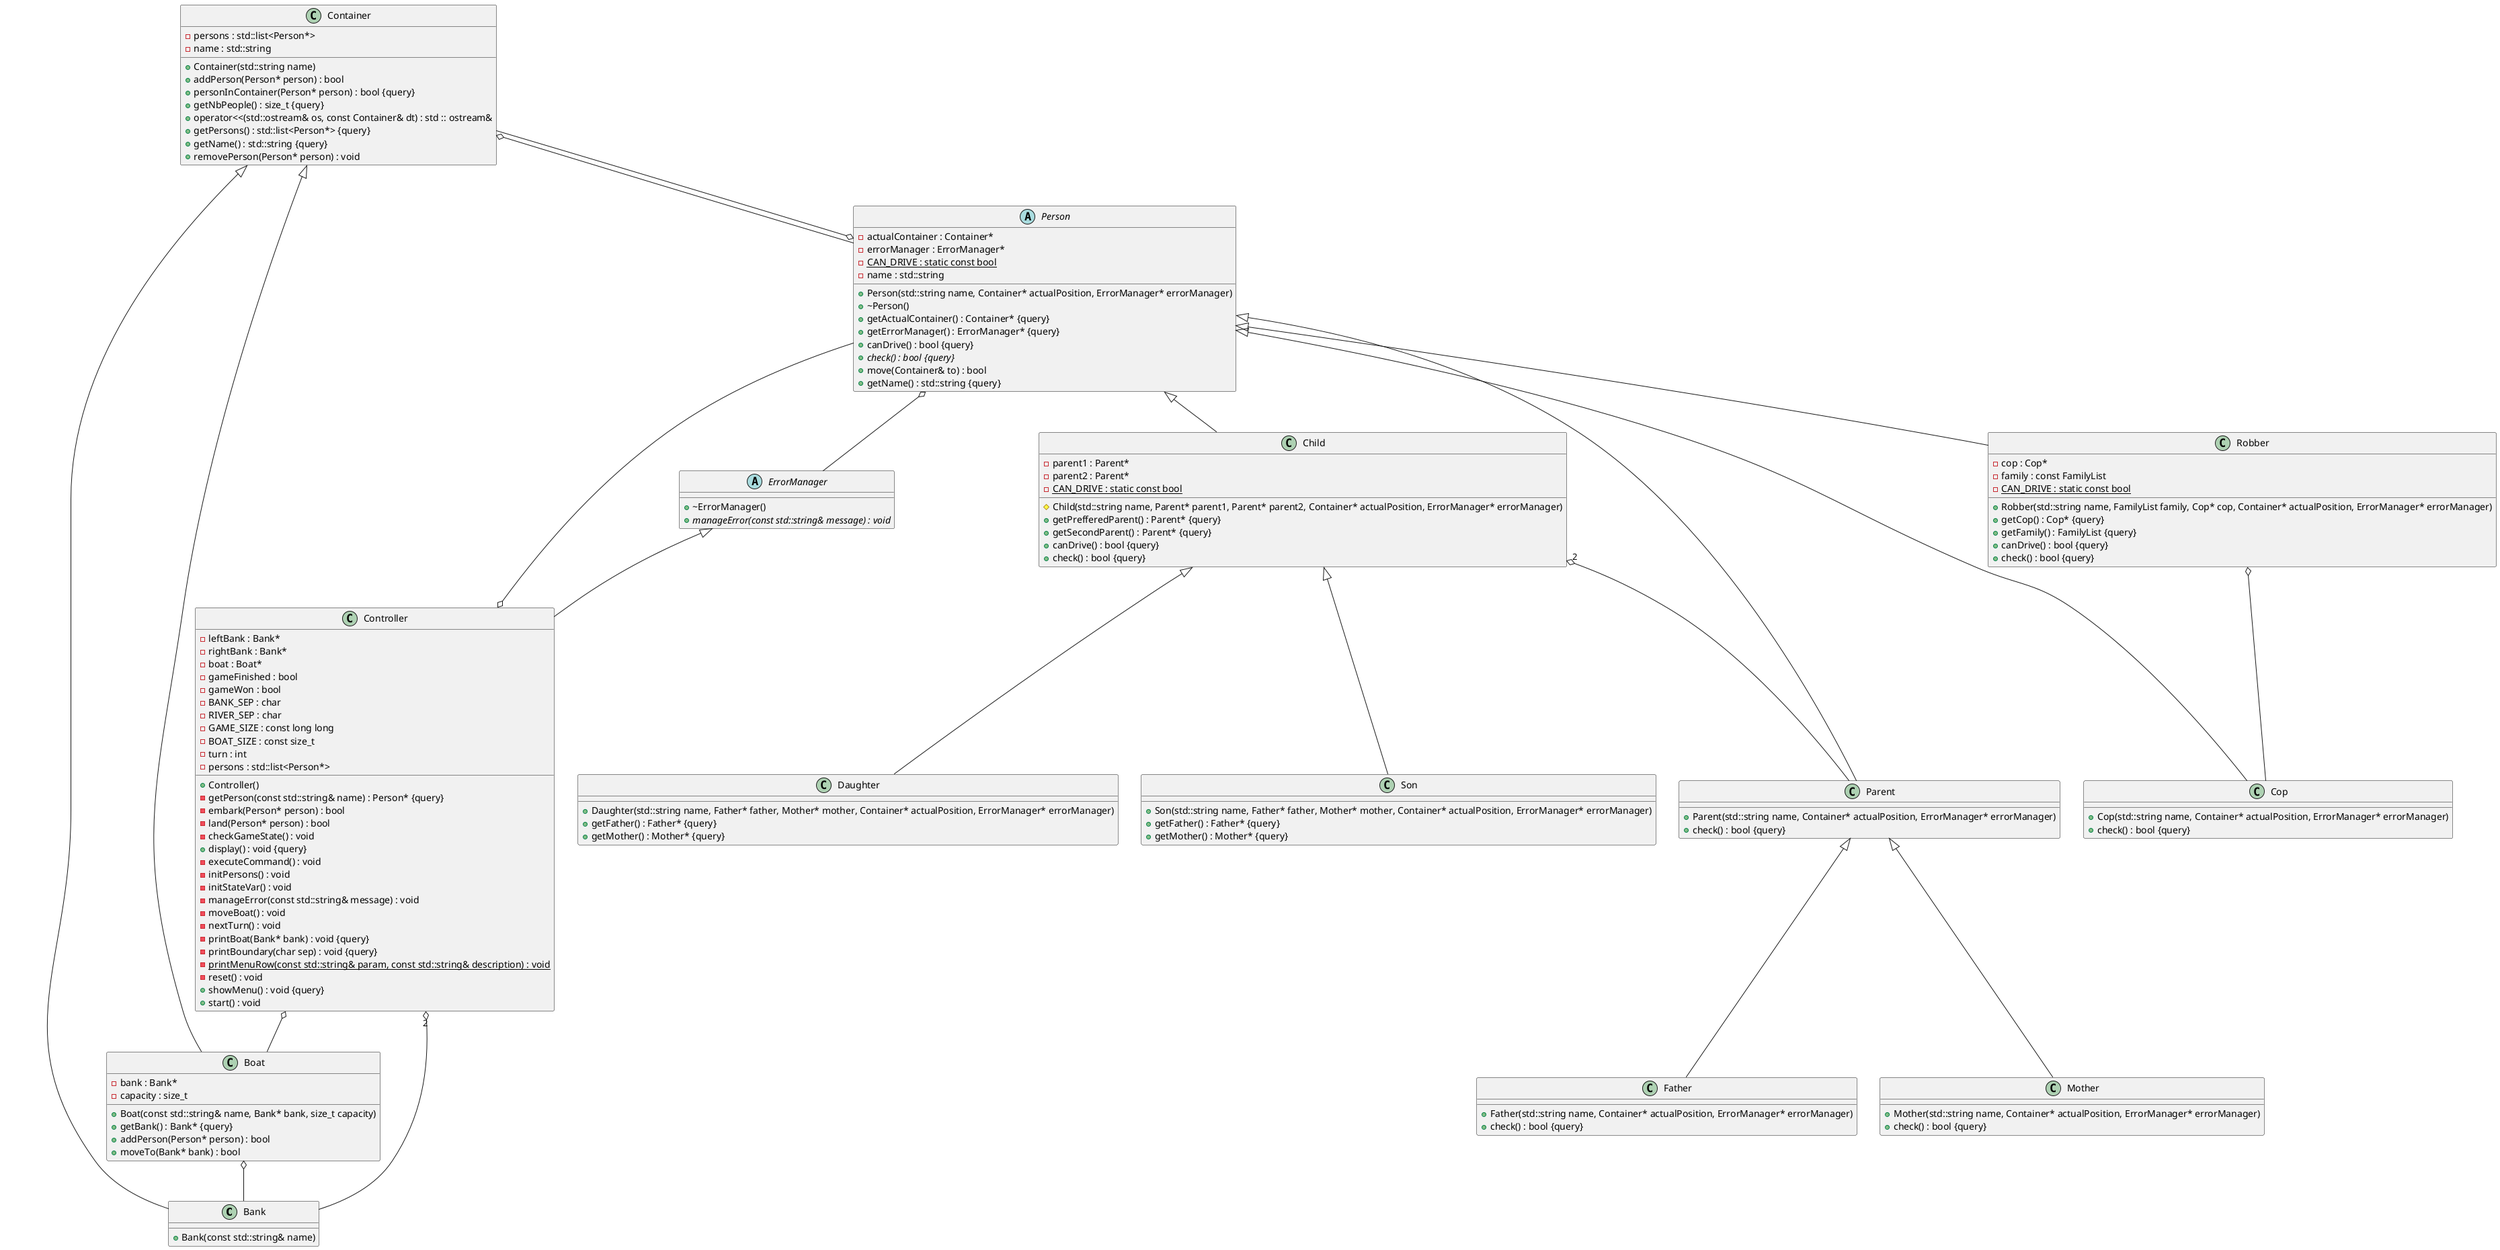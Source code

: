 @startuml





/' Objects '/

class Bank {
	+Bank(const std::string& name)
}


class Boat {
	+Boat(const std::string& name, Bank* bank, size_t capacity)
	-bank : Bank*
	+getBank() : Bank* {query}
	+addPerson(Person* person) : bool
	+moveTo(Bank* bank) : bool
	-capacity : size_t
}


class Child {
	#Child(std::string name, Parent* parent1, Parent* parent2, Container* actualPosition, ErrorManager* errorManager)
	+getPrefferedParent() : Parent* {query}
	+getSecondParent() : Parent* {query}
	-parent1 : Parent*
	-parent2 : Parent*
	+canDrive() : bool {query}
	+check() : bool {query}
	-{static} CAN_DRIVE : static const bool
}


class Container {
	+Container(std::string name)
	+addPerson(Person* person) : bool
	+personInContainer(Person* person) : bool {query}
	+getNbPeople() : size_t {query}
	+operator<<(std::ostream& os, const Container& dt) : std :: ostream&
	+getPersons() : std::list<Person*> {query}
	-persons : std::list<Person*>
	+getName() : std::string {query}
	-name : std::string
	+removePerson(Person* person) : void
}


class Controller {
	+Controller()
	-leftBank : Bank*
	-rightBank : Bank*
	-boat : Boat*
	-getPerson(const std::string& name) : Person* {query}
	-embark(Person* person) : bool
	-gameFinished : bool
	-gameWon : bool
	-land(Person* person) : bool
	-BANK_SEP : char
	-RIVER_SEP : char
	-GAME_SIZE : const long long
	-BOAT_SIZE : const size_t
	-turn : int
	-persons : std::list<Person*>
	-checkGameState() : void
	+display() : void {query}
	-executeCommand() : void
	-initPersons() : void
	-initStateVar() : void
	-manageError(const std::string& message) : void
	-moveBoat() : void
	-nextTurn() : void
	-printBoat(Bank* bank) : void {query}
	-printBoundary(char sep) : void {query}
	-{static} printMenuRow(const std::string& param, const std::string& description) : void
	-reset() : void
	+showMenu() : void {query}
	+start() : void
}


class Cop {
	+Cop(std::string name, Container* actualPosition, ErrorManager* errorManager)
	+check() : bool {query}
}


class Daughter {
	+Daughter(std::string name, Father* father, Mother* mother, Container* actualPosition, ErrorManager* errorManager)
	+getFather() : Father* {query}
	+getMother() : Mother* {query}
}


abstract class ErrorManager {
	+~ErrorManager()
	+{abstract} manageError(const std::string& message) : void
}


class Father {
	+Father(std::string name, Container* actualPosition, ErrorManager* errorManager)
	+check() : bool {query}
}


class Mother {
	+Mother(std::string name, Container* actualPosition, ErrorManager* errorManager)
	+check() : bool {query}
}


class Parent {
	+Parent(std::string name, Container* actualPosition, ErrorManager* errorManager)
	+check() : bool {query}
}


abstract class Person {
	+Person(std::string name, Container* actualPosition, ErrorManager* errorManager)
	+~Person()
	-actualContainer : Container*
	+getActualContainer() : Container* {query}
	-errorManager : ErrorManager*
	+getErrorManager() : ErrorManager* {query}
	+canDrive() : bool {query}
	+{abstract} check() : bool {query}
	+move(Container& to) : bool
	-{static} CAN_DRIVE : static const bool
	+getName() : std::string {query}
	-name : std::string
}


class Robber {
	+Robber(std::string name, FamilyList family, Cop* cop, Container* actualPosition, ErrorManager* errorManager)
	-cop : Cop*
	+getCop() : Cop* {query}
	+getFamily() : FamilyList {query}
	+canDrive() : bool {query}
	+check() : bool {query}
	-family : const FamilyList
	-{static} CAN_DRIVE : static const bool
}


class Son {
	+Son(std::string name, Father* father, Mother* mother, Container* actualPosition, ErrorManager* errorManager)
	+getFather() : Father* {query}
	+getMother() : Mother* {query}
}





/' Inheritance relationships '/

.Child <|-- .Daughter


.Child <|-- .Son


.Container <|-- .Bank


.Container <|-- .Boat


.ErrorManager <|-- .Controller


.Parent <|-- .Father


.Parent <|-- .Mother


.Person <|-- .Child


.Person <|-- .Cop


.Person <|-- .Parent


.Person <|-- .Robber





/' Aggregation relationships '/

.Boat o-- .Bank


.Child "2" o-- .Parent


.Container o-- .Person


.Controller "2" o-- .Bank


.Controller o-- .Boat


.Controller o-- .Person


.Person o-- .Container


.Person o-- .ErrorManager


.Robber o-- .Cop






/' Nested objects '/



@enduml
